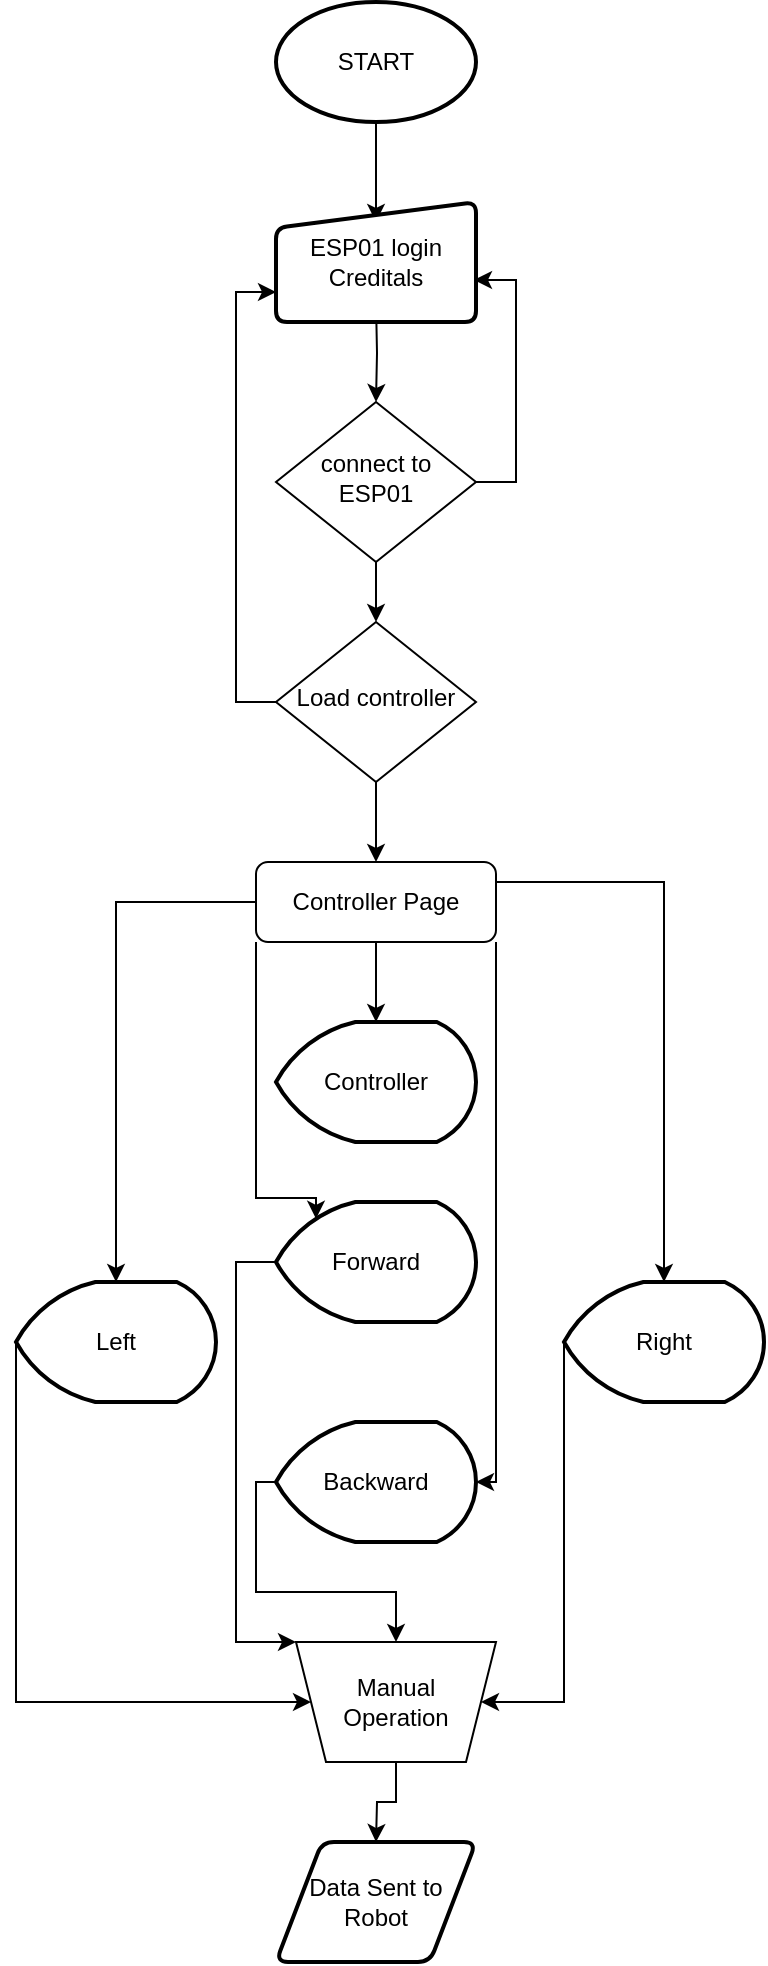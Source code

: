 <mxfile version="13.9.9" type="device"><diagram id="C5RBs43oDa-KdzZeNtuy" name="Page-1"><mxGraphModel dx="1326" dy="806" grid="1" gridSize="10" guides="1" tooltips="1" connect="1" arrows="1" fold="1" page="1" pageScale="1" pageWidth="827" pageHeight="1169" math="0" shadow="0"><root><mxCell id="WIyWlLk6GJQsqaUBKTNV-0"/><mxCell id="WIyWlLk6GJQsqaUBKTNV-1" parent="WIyWlLk6GJQsqaUBKTNV-0"/><mxCell id="vE5ArdXaFTIBppcE5bA5-3" style="edgeStyle=orthogonalEdgeStyle;rounded=0;orthogonalLoop=1;jettySize=auto;html=1;exitX=0.5;exitY=1;exitDx=0;exitDy=0;entryX=0.5;entryY=0;entryDx=0;entryDy=0;" edge="1" parent="WIyWlLk6GJQsqaUBKTNV-1" target="WIyWlLk6GJQsqaUBKTNV-6"><mxGeometry relative="1" as="geometry"><mxPoint x="220" y="160" as="sourcePoint"/></mxGeometry></mxCell><mxCell id="vE5ArdXaFTIBppcE5bA5-1" style="edgeStyle=orthogonalEdgeStyle;rounded=0;orthogonalLoop=1;jettySize=auto;html=1;exitX=1;exitY=0.5;exitDx=0;exitDy=0;entryX=0.99;entryY=0.65;entryDx=0;entryDy=0;entryPerimeter=0;" edge="1" parent="WIyWlLk6GJQsqaUBKTNV-1" source="WIyWlLk6GJQsqaUBKTNV-6" target="vE5ArdXaFTIBppcE5bA5-16"><mxGeometry relative="1" as="geometry"><mxPoint x="280" y="140" as="targetPoint"/></mxGeometry></mxCell><mxCell id="vE5ArdXaFTIBppcE5bA5-5" style="edgeStyle=orthogonalEdgeStyle;rounded=0;orthogonalLoop=1;jettySize=auto;html=1;exitX=0.5;exitY=1;exitDx=0;exitDy=0;" edge="1" parent="WIyWlLk6GJQsqaUBKTNV-1" source="WIyWlLk6GJQsqaUBKTNV-6" target="vE5ArdXaFTIBppcE5bA5-4"><mxGeometry relative="1" as="geometry"/></mxCell><mxCell id="WIyWlLk6GJQsqaUBKTNV-6" value="connect to ESP01" style="rhombus;whiteSpace=wrap;html=1;shadow=0;fontFamily=Helvetica;fontSize=12;align=center;strokeWidth=1;spacing=6;spacingTop=-4;" parent="WIyWlLk6GJQsqaUBKTNV-1" vertex="1"><mxGeometry x="170" y="210" width="100" height="80" as="geometry"/></mxCell><mxCell id="vE5ArdXaFTIBppcE5bA5-19" style="edgeStyle=orthogonalEdgeStyle;rounded=0;orthogonalLoop=1;jettySize=auto;html=1;exitX=0.5;exitY=1;exitDx=0;exitDy=0;entryX=0.5;entryY=0;entryDx=0;entryDy=0;entryPerimeter=0;" edge="1" parent="WIyWlLk6GJQsqaUBKTNV-1" source="WIyWlLk6GJQsqaUBKTNV-7" target="vE5ArdXaFTIBppcE5bA5-18"><mxGeometry relative="1" as="geometry"/></mxCell><mxCell id="vE5ArdXaFTIBppcE5bA5-26" style="edgeStyle=orthogonalEdgeStyle;rounded=0;orthogonalLoop=1;jettySize=auto;html=1;exitX=0;exitY=0.5;exitDx=0;exitDy=0;entryX=0.5;entryY=0;entryDx=0;entryDy=0;entryPerimeter=0;" edge="1" parent="WIyWlLk6GJQsqaUBKTNV-1" source="WIyWlLk6GJQsqaUBKTNV-7" target="vE5ArdXaFTIBppcE5bA5-20"><mxGeometry relative="1" as="geometry"/></mxCell><mxCell id="vE5ArdXaFTIBppcE5bA5-27" style="edgeStyle=orthogonalEdgeStyle;rounded=0;orthogonalLoop=1;jettySize=auto;html=1;exitX=1;exitY=0.25;exitDx=0;exitDy=0;" edge="1" parent="WIyWlLk6GJQsqaUBKTNV-1" source="WIyWlLk6GJQsqaUBKTNV-7" target="vE5ArdXaFTIBppcE5bA5-23"><mxGeometry relative="1" as="geometry"/></mxCell><mxCell id="vE5ArdXaFTIBppcE5bA5-29" style="edgeStyle=orthogonalEdgeStyle;rounded=0;orthogonalLoop=1;jettySize=auto;html=1;exitX=1;exitY=1;exitDx=0;exitDy=0;entryX=1;entryY=0.5;entryDx=0;entryDy=0;entryPerimeter=0;" edge="1" parent="WIyWlLk6GJQsqaUBKTNV-1" source="WIyWlLk6GJQsqaUBKTNV-7" target="vE5ArdXaFTIBppcE5bA5-24"><mxGeometry relative="1" as="geometry"><Array as="points"><mxPoint x="280" y="750"/></Array></mxGeometry></mxCell><mxCell id="vE5ArdXaFTIBppcE5bA5-31" style="edgeStyle=orthogonalEdgeStyle;rounded=0;orthogonalLoop=1;jettySize=auto;html=1;exitX=0;exitY=1;exitDx=0;exitDy=0;entryX=0.2;entryY=0.14;entryDx=0;entryDy=0;entryPerimeter=0;" edge="1" parent="WIyWlLk6GJQsqaUBKTNV-1" source="WIyWlLk6GJQsqaUBKTNV-7" target="vE5ArdXaFTIBppcE5bA5-22"><mxGeometry relative="1" as="geometry"><Array as="points"><mxPoint x="160" y="608"/></Array></mxGeometry></mxCell><mxCell id="WIyWlLk6GJQsqaUBKTNV-7" value="Controller Page" style="rounded=1;whiteSpace=wrap;html=1;fontSize=12;glass=0;strokeWidth=1;shadow=0;" parent="WIyWlLk6GJQsqaUBKTNV-1" vertex="1"><mxGeometry x="160" y="440" width="120" height="40" as="geometry"/></mxCell><mxCell id="vE5ArdXaFTIBppcE5bA5-6" style="edgeStyle=orthogonalEdgeStyle;rounded=0;orthogonalLoop=1;jettySize=auto;html=1;exitX=0;exitY=0.5;exitDx=0;exitDy=0;entryX=0;entryY=0.75;entryDx=0;entryDy=0;" edge="1" parent="WIyWlLk6GJQsqaUBKTNV-1" source="vE5ArdXaFTIBppcE5bA5-4" target="vE5ArdXaFTIBppcE5bA5-16"><mxGeometry relative="1" as="geometry"><mxPoint x="160" y="140" as="targetPoint"/></mxGeometry></mxCell><mxCell id="vE5ArdXaFTIBppcE5bA5-7" style="edgeStyle=orthogonalEdgeStyle;rounded=0;orthogonalLoop=1;jettySize=auto;html=1;exitX=0.5;exitY=1;exitDx=0;exitDy=0;entryX=0.5;entryY=0;entryDx=0;entryDy=0;" edge="1" parent="WIyWlLk6GJQsqaUBKTNV-1" source="vE5ArdXaFTIBppcE5bA5-4" target="WIyWlLk6GJQsqaUBKTNV-7"><mxGeometry relative="1" as="geometry"/></mxCell><mxCell id="vE5ArdXaFTIBppcE5bA5-4" value="Load controller" style="rhombus;whiteSpace=wrap;html=1;shadow=0;fontFamily=Helvetica;fontSize=12;align=center;strokeWidth=1;spacing=6;spacingTop=-4;" vertex="1" parent="WIyWlLk6GJQsqaUBKTNV-1"><mxGeometry x="170" y="320" width="100" height="80" as="geometry"/></mxCell><mxCell id="vE5ArdXaFTIBppcE5bA5-9" style="edgeStyle=orthogonalEdgeStyle;rounded=0;orthogonalLoop=1;jettySize=auto;html=1;exitX=0.5;exitY=1;exitDx=0;exitDy=0;exitPerimeter=0;entryX=0.5;entryY=0;entryDx=0;entryDy=0;" edge="1" parent="WIyWlLk6GJQsqaUBKTNV-1" source="vE5ArdXaFTIBppcE5bA5-8"><mxGeometry relative="1" as="geometry"><mxPoint x="220" y="120" as="targetPoint"/></mxGeometry></mxCell><mxCell id="vE5ArdXaFTIBppcE5bA5-8" value="START" style="strokeWidth=2;html=1;shape=mxgraph.flowchart.start_1;whiteSpace=wrap;" vertex="1" parent="WIyWlLk6GJQsqaUBKTNV-1"><mxGeometry x="170" y="10" width="100" height="60" as="geometry"/></mxCell><mxCell id="vE5ArdXaFTIBppcE5bA5-16" value="ESP01 login Creditals" style="html=1;strokeWidth=2;shape=manualInput;whiteSpace=wrap;rounded=1;size=13;arcSize=11;" vertex="1" parent="WIyWlLk6GJQsqaUBKTNV-1"><mxGeometry x="170" y="110" width="100" height="60" as="geometry"/></mxCell><mxCell id="vE5ArdXaFTIBppcE5bA5-18" value="Controller" style="strokeWidth=2;html=1;shape=mxgraph.flowchart.display;whiteSpace=wrap;" vertex="1" parent="WIyWlLk6GJQsqaUBKTNV-1"><mxGeometry x="170" y="520" width="100" height="60" as="geometry"/></mxCell><mxCell id="vE5ArdXaFTIBppcE5bA5-35" style="edgeStyle=orthogonalEdgeStyle;rounded=0;orthogonalLoop=1;jettySize=auto;html=1;exitX=0;exitY=0.5;exitDx=0;exitDy=0;exitPerimeter=0;entryX=0;entryY=0.5;entryDx=0;entryDy=0;" edge="1" parent="WIyWlLk6GJQsqaUBKTNV-1" source="vE5ArdXaFTIBppcE5bA5-20" target="vE5ArdXaFTIBppcE5bA5-30"><mxGeometry relative="1" as="geometry"><mxPoint x="110" y="870" as="targetPoint"/><Array as="points"><mxPoint x="40" y="860"/></Array></mxGeometry></mxCell><mxCell id="vE5ArdXaFTIBppcE5bA5-20" value="Left" style="strokeWidth=2;html=1;shape=mxgraph.flowchart.display;whiteSpace=wrap;" vertex="1" parent="WIyWlLk6GJQsqaUBKTNV-1"><mxGeometry x="40" y="650" width="100" height="60" as="geometry"/></mxCell><mxCell id="vE5ArdXaFTIBppcE5bA5-32" style="edgeStyle=orthogonalEdgeStyle;rounded=0;orthogonalLoop=1;jettySize=auto;html=1;exitX=0;exitY=0.5;exitDx=0;exitDy=0;exitPerimeter=0;entryX=0;entryY=0;entryDx=0;entryDy=0;" edge="1" parent="WIyWlLk6GJQsqaUBKTNV-1" source="vE5ArdXaFTIBppcE5bA5-22" target="vE5ArdXaFTIBppcE5bA5-30"><mxGeometry relative="1" as="geometry"><Array as="points"><mxPoint x="150" y="640"/><mxPoint x="150" y="830"/></Array></mxGeometry></mxCell><mxCell id="vE5ArdXaFTIBppcE5bA5-22" value="Forward" style="strokeWidth=2;html=1;shape=mxgraph.flowchart.display;whiteSpace=wrap;" vertex="1" parent="WIyWlLk6GJQsqaUBKTNV-1"><mxGeometry x="170" y="610" width="100" height="60" as="geometry"/></mxCell><mxCell id="vE5ArdXaFTIBppcE5bA5-34" style="edgeStyle=orthogonalEdgeStyle;rounded=0;orthogonalLoop=1;jettySize=auto;html=1;exitX=0;exitY=0.5;exitDx=0;exitDy=0;exitPerimeter=0;entryX=1;entryY=0.5;entryDx=0;entryDy=0;" edge="1" parent="WIyWlLk6GJQsqaUBKTNV-1" source="vE5ArdXaFTIBppcE5bA5-23" target="vE5ArdXaFTIBppcE5bA5-30"><mxGeometry relative="1" as="geometry"><Array as="points"><mxPoint x="314" y="860"/></Array></mxGeometry></mxCell><mxCell id="vE5ArdXaFTIBppcE5bA5-23" value="Right" style="strokeWidth=2;html=1;shape=mxgraph.flowchart.display;whiteSpace=wrap;" vertex="1" parent="WIyWlLk6GJQsqaUBKTNV-1"><mxGeometry x="314" y="650" width="100" height="60" as="geometry"/></mxCell><mxCell id="vE5ArdXaFTIBppcE5bA5-33" style="edgeStyle=orthogonalEdgeStyle;rounded=0;orthogonalLoop=1;jettySize=auto;html=1;exitX=0;exitY=0.5;exitDx=0;exitDy=0;exitPerimeter=0;entryX=0.5;entryY=0;entryDx=0;entryDy=0;" edge="1" parent="WIyWlLk6GJQsqaUBKTNV-1" source="vE5ArdXaFTIBppcE5bA5-24" target="vE5ArdXaFTIBppcE5bA5-30"><mxGeometry relative="1" as="geometry"><Array as="points"><mxPoint x="160" y="750"/><mxPoint x="160" y="805"/><mxPoint x="230" y="805"/></Array></mxGeometry></mxCell><mxCell id="vE5ArdXaFTIBppcE5bA5-24" value="Backward" style="strokeWidth=2;html=1;shape=mxgraph.flowchart.display;whiteSpace=wrap;" vertex="1" parent="WIyWlLk6GJQsqaUBKTNV-1"><mxGeometry x="170" y="720" width="100" height="60" as="geometry"/></mxCell><mxCell id="vE5ArdXaFTIBppcE5bA5-38" style="edgeStyle=orthogonalEdgeStyle;rounded=0;orthogonalLoop=1;jettySize=auto;html=1;exitX=0.5;exitY=1;exitDx=0;exitDy=0;" edge="1" parent="WIyWlLk6GJQsqaUBKTNV-1" source="vE5ArdXaFTIBppcE5bA5-30"><mxGeometry relative="1" as="geometry"><mxPoint x="220" y="930" as="targetPoint"/></mxGeometry></mxCell><mxCell id="vE5ArdXaFTIBppcE5bA5-30" value="" style="verticalLabelPosition=bottom;verticalAlign=top;html=1;shape=trapezoid;perimeter=trapezoidPerimeter;whiteSpace=wrap;size=0.15;arcSize=10;flipV=1;" vertex="1" parent="WIyWlLk6GJQsqaUBKTNV-1"><mxGeometry x="180" y="830" width="100" height="60" as="geometry"/></mxCell><mxCell id="vE5ArdXaFTIBppcE5bA5-36" value="Manual Operation" style="text;html=1;strokeColor=none;fillColor=none;align=center;verticalAlign=middle;whiteSpace=wrap;rounded=0;" vertex="1" parent="WIyWlLk6GJQsqaUBKTNV-1"><mxGeometry x="210" y="850" width="40" height="20" as="geometry"/></mxCell><mxCell id="vE5ArdXaFTIBppcE5bA5-37" value="Data Sent to Robot" style="shape=parallelogram;html=1;strokeWidth=2;perimeter=parallelogramPerimeter;whiteSpace=wrap;rounded=1;arcSize=12;size=0.23;" vertex="1" parent="WIyWlLk6GJQsqaUBKTNV-1"><mxGeometry x="170" y="930" width="100" height="60" as="geometry"/></mxCell></root></mxGraphModel></diagram></mxfile>